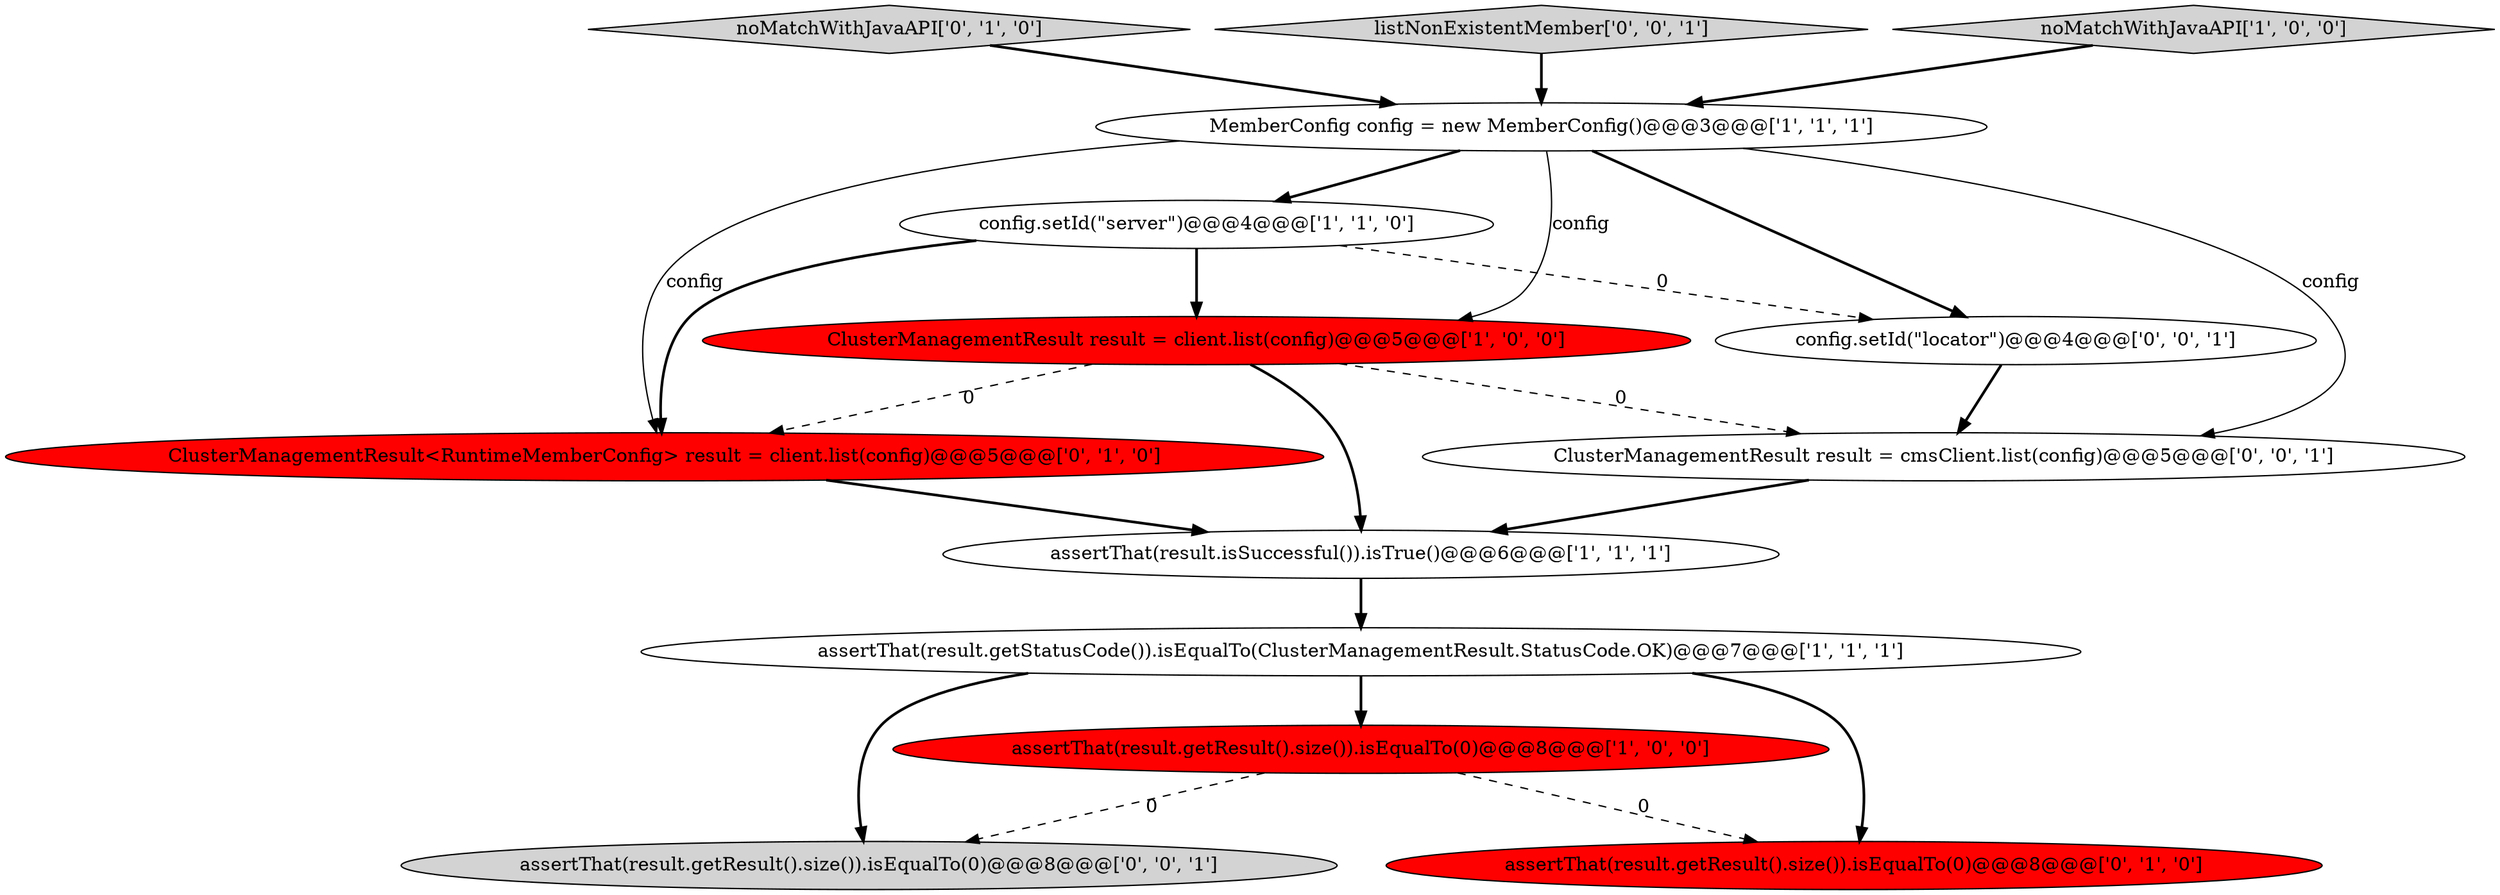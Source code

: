 digraph {
2 [style = filled, label = "assertThat(result.isSuccessful()).isTrue()@@@6@@@['1', '1', '1']", fillcolor = white, shape = ellipse image = "AAA0AAABBB1BBB"];
4 [style = filled, label = "MemberConfig config = new MemberConfig()@@@3@@@['1', '1', '1']", fillcolor = white, shape = ellipse image = "AAA0AAABBB1BBB"];
3 [style = filled, label = "assertThat(result.getResult().size()).isEqualTo(0)@@@8@@@['1', '0', '0']", fillcolor = red, shape = ellipse image = "AAA1AAABBB1BBB"];
9 [style = filled, label = "noMatchWithJavaAPI['0', '1', '0']", fillcolor = lightgray, shape = diamond image = "AAA0AAABBB2BBB"];
5 [style = filled, label = "assertThat(result.getStatusCode()).isEqualTo(ClusterManagementResult.StatusCode.OK)@@@7@@@['1', '1', '1']", fillcolor = white, shape = ellipse image = "AAA0AAABBB1BBB"];
0 [style = filled, label = "config.setId(\"server\")@@@4@@@['1', '1', '0']", fillcolor = white, shape = ellipse image = "AAA0AAABBB1BBB"];
12 [style = filled, label = "listNonExistentMember['0', '0', '1']", fillcolor = lightgray, shape = diamond image = "AAA0AAABBB3BBB"];
6 [style = filled, label = "noMatchWithJavaAPI['1', '0', '0']", fillcolor = lightgray, shape = diamond image = "AAA0AAABBB1BBB"];
1 [style = filled, label = "ClusterManagementResult result = client.list(config)@@@5@@@['1', '0', '0']", fillcolor = red, shape = ellipse image = "AAA1AAABBB1BBB"];
13 [style = filled, label = "config.setId(\"locator\")@@@4@@@['0', '0', '1']", fillcolor = white, shape = ellipse image = "AAA0AAABBB3BBB"];
11 [style = filled, label = "assertThat(result.getResult().size()).isEqualTo(0)@@@8@@@['0', '0', '1']", fillcolor = lightgray, shape = ellipse image = "AAA0AAABBB3BBB"];
8 [style = filled, label = "ClusterManagementResult<RuntimeMemberConfig> result = client.list(config)@@@5@@@['0', '1', '0']", fillcolor = red, shape = ellipse image = "AAA1AAABBB2BBB"];
7 [style = filled, label = "assertThat(result.getResult().size()).isEqualTo(0)@@@8@@@['0', '1', '0']", fillcolor = red, shape = ellipse image = "AAA1AAABBB2BBB"];
10 [style = filled, label = "ClusterManagementResult result = cmsClient.list(config)@@@5@@@['0', '0', '1']", fillcolor = white, shape = ellipse image = "AAA0AAABBB3BBB"];
5->3 [style = bold, label=""];
13->10 [style = bold, label=""];
3->7 [style = dashed, label="0"];
4->10 [style = solid, label="config"];
9->4 [style = bold, label=""];
4->13 [style = bold, label=""];
1->10 [style = dashed, label="0"];
4->8 [style = solid, label="config"];
4->0 [style = bold, label=""];
6->4 [style = bold, label=""];
4->1 [style = solid, label="config"];
8->2 [style = bold, label=""];
12->4 [style = bold, label=""];
0->1 [style = bold, label=""];
0->13 [style = dashed, label="0"];
0->8 [style = bold, label=""];
5->7 [style = bold, label=""];
1->8 [style = dashed, label="0"];
10->2 [style = bold, label=""];
1->2 [style = bold, label=""];
5->11 [style = bold, label=""];
3->11 [style = dashed, label="0"];
2->5 [style = bold, label=""];
}

